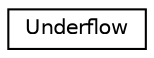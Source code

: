 digraph "Graphical Class Hierarchy"
{
 // LATEX_PDF_SIZE
  edge [fontname="Helvetica",fontsize="10",labelfontname="Helvetica",labelfontsize="10"];
  node [fontname="Helvetica",fontsize="10",shape=record];
  rankdir="LR";
  Node0 [label="Underflow",height=0.2,width=0.4,color="black", fillcolor="white", style="filled",URL="$class_underflow.html",tooltip=" "];
}
